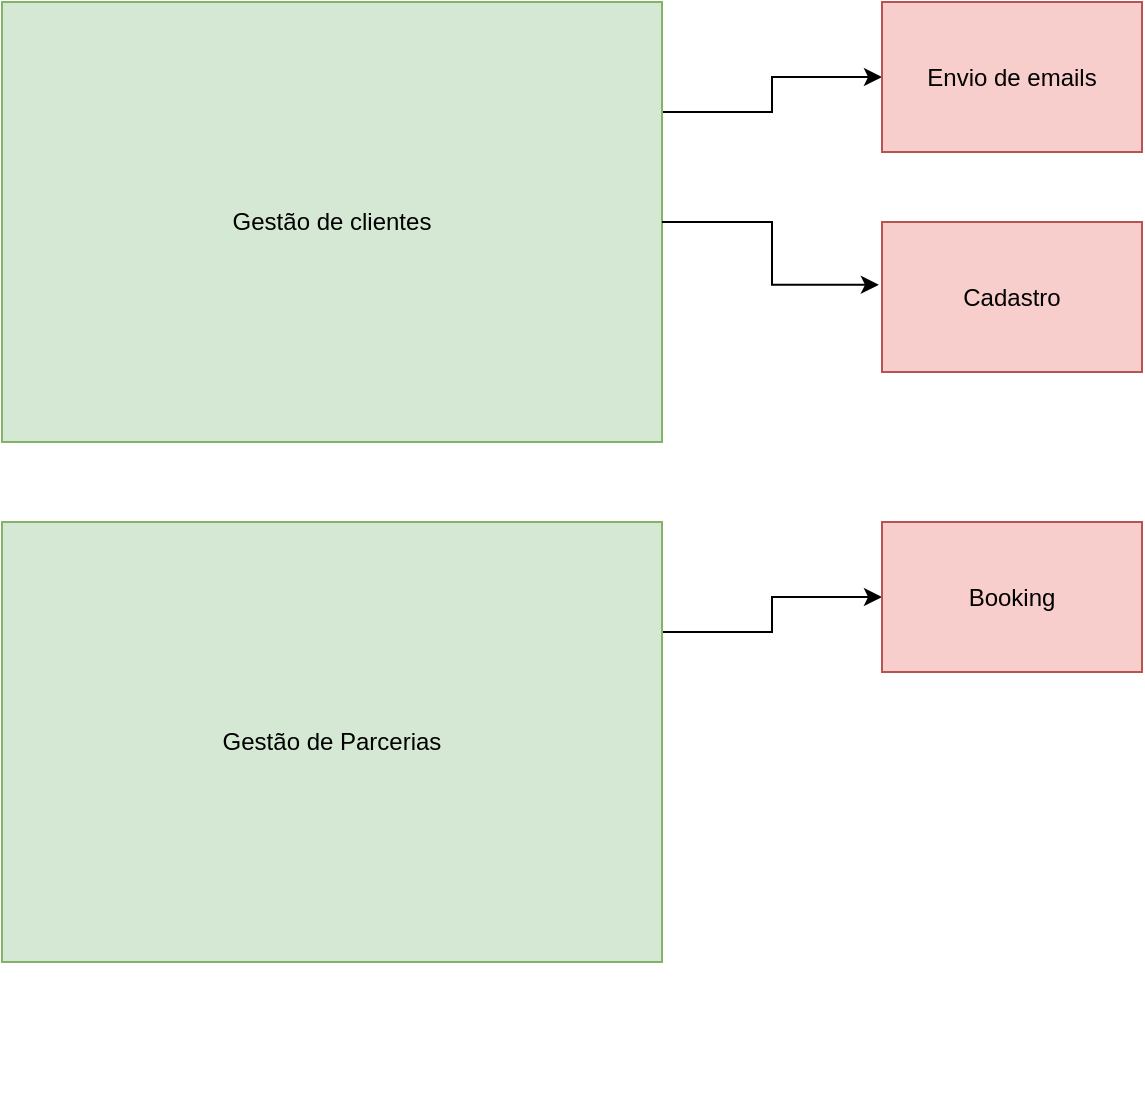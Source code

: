 <mxfile version="24.6.2" type="github">
  <diagram name="Page-1" id="12e1b939-464a-85fe-373e-61e167be1490">
    <mxGraphModel dx="1254" dy="638" grid="1" gridSize="10" guides="1" tooltips="1" connect="1" arrows="1" fold="1" page="1" pageScale="1.5" pageWidth="1169" pageHeight="826" background="none" math="0" shadow="0">
      <root>
        <mxCell id="0" />
        <mxCell id="1" parent="0" />
        <mxCell id="60da8b9f42644d3a-3" value="ATTRACT" style="text;html=1;strokeColor=none;fillColor=none;align=center;verticalAlign=middle;whiteSpace=wrap;rounded=0;shadow=0;fontSize=27;fontColor=#FFFFFF;fontStyle=1" parent="1" vertex="1">
          <mxGeometry x="316" y="425" width="280" height="60" as="geometry" />
        </mxCell>
        <mxCell id="60da8b9f42644d3a-4" value="Blog&lt;div&gt;Keywords&lt;/div&gt;&lt;div&gt;Social Media&lt;/div&gt;" style="text;html=1;strokeColor=none;fillColor=none;align=center;verticalAlign=middle;whiteSpace=wrap;rounded=0;shadow=0;fontSize=14;fontColor=#FFFFFF;" parent="1" vertex="1">
          <mxGeometry x="316" y="725" width="280" height="90" as="geometry" />
        </mxCell>
        <mxCell id="8v6UHw1AJdGYL349Nlzp-3" style="edgeStyle=orthogonalEdgeStyle;rounded=0;orthogonalLoop=1;jettySize=auto;html=1;exitX=1;exitY=0.25;exitDx=0;exitDy=0;entryX=0;entryY=0.5;entryDx=0;entryDy=0;" edge="1" parent="1" source="8v6UHw1AJdGYL349Nlzp-1" target="8v6UHw1AJdGYL349Nlzp-2">
          <mxGeometry relative="1" as="geometry" />
        </mxCell>
        <mxCell id="8v6UHw1AJdGYL349Nlzp-1" value="Gestão de clientes" style="html=1;dashed=0;whiteSpace=wrap;fillColor=#d5e8d4;strokeColor=#82b366;" vertex="1" parent="1">
          <mxGeometry x="60" y="260" width="330" height="220" as="geometry" />
        </mxCell>
        <mxCell id="8v6UHw1AJdGYL349Nlzp-2" value="Envio de emails" style="html=1;dashed=0;whiteSpace=wrap;fillColor=#f8cecc;strokeColor=#b85450;" vertex="1" parent="1">
          <mxGeometry x="500" y="260" width="130" height="75" as="geometry" />
        </mxCell>
        <mxCell id="8v6UHw1AJdGYL349Nlzp-4" value="Cadastro" style="html=1;dashed=0;whiteSpace=wrap;fillColor=#f8cecc;strokeColor=#b85450;" vertex="1" parent="1">
          <mxGeometry x="500" y="370" width="130" height="75" as="geometry" />
        </mxCell>
        <mxCell id="8v6UHw1AJdGYL349Nlzp-5" style="edgeStyle=orthogonalEdgeStyle;rounded=0;orthogonalLoop=1;jettySize=auto;html=1;exitX=1;exitY=0.5;exitDx=0;exitDy=0;entryX=-0.012;entryY=0.419;entryDx=0;entryDy=0;entryPerimeter=0;" edge="1" parent="1" source="8v6UHw1AJdGYL349Nlzp-1" target="8v6UHw1AJdGYL349Nlzp-4">
          <mxGeometry relative="1" as="geometry" />
        </mxCell>
        <mxCell id="8v6UHw1AJdGYL349Nlzp-7" style="edgeStyle=orthogonalEdgeStyle;rounded=0;orthogonalLoop=1;jettySize=auto;html=1;exitX=1;exitY=0.25;exitDx=0;exitDy=0;entryX=0;entryY=0.5;entryDx=0;entryDy=0;" edge="1" parent="1" source="8v6UHw1AJdGYL349Nlzp-6" target="8v6UHw1AJdGYL349Nlzp-8">
          <mxGeometry relative="1" as="geometry">
            <mxPoint x="470" y="570" as="targetPoint" />
          </mxGeometry>
        </mxCell>
        <mxCell id="8v6UHw1AJdGYL349Nlzp-6" value="Gestão de Parcerias" style="html=1;dashed=0;whiteSpace=wrap;fillColor=#d5e8d4;strokeColor=#82b366;" vertex="1" parent="1">
          <mxGeometry x="60" y="520" width="330" height="220" as="geometry" />
        </mxCell>
        <mxCell id="8v6UHw1AJdGYL349Nlzp-8" value="Booking" style="html=1;dashed=0;whiteSpace=wrap;fillColor=#f8cecc;strokeColor=#b85450;" vertex="1" parent="1">
          <mxGeometry x="500" y="520" width="130" height="75" as="geometry" />
        </mxCell>
      </root>
    </mxGraphModel>
  </diagram>
</mxfile>
